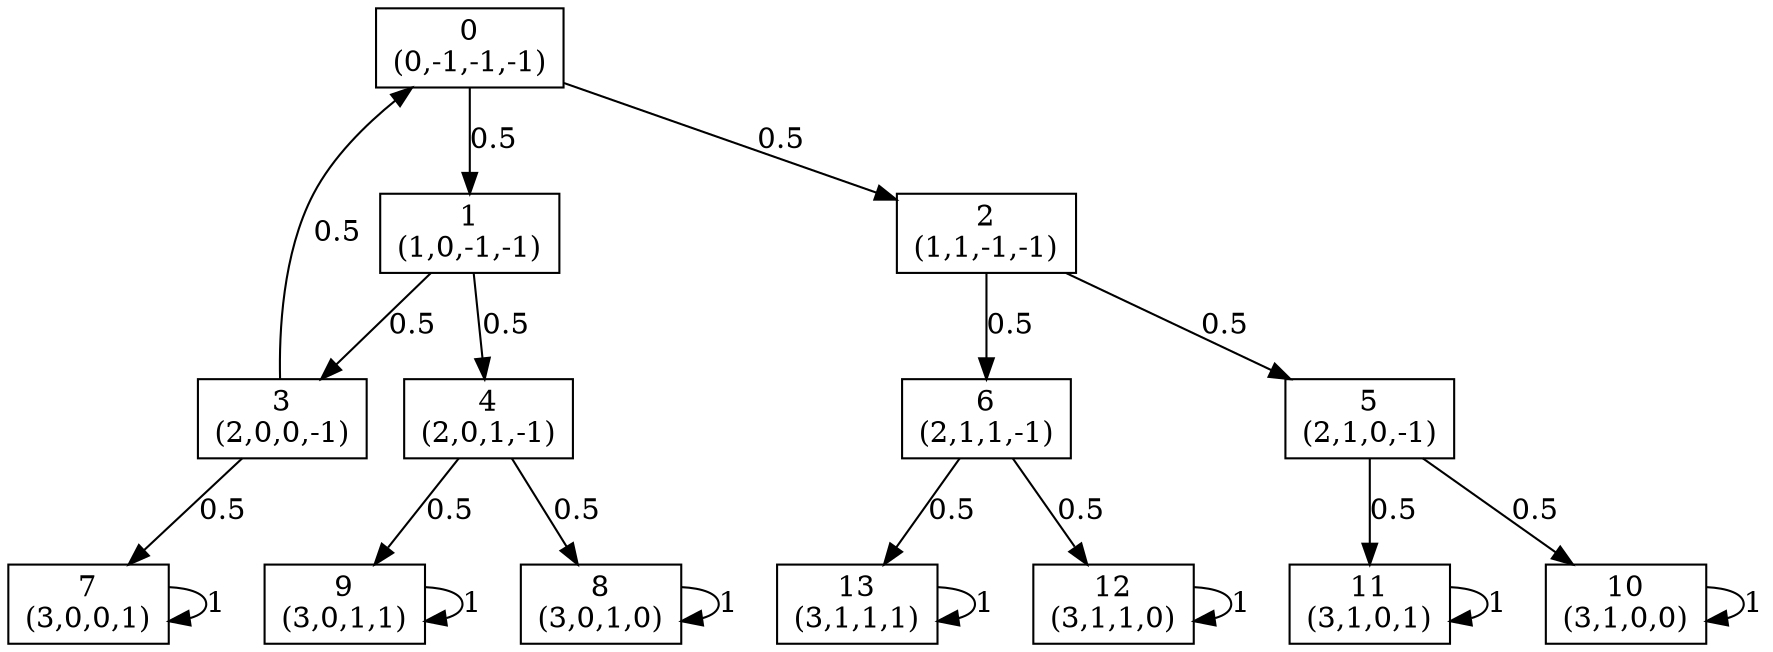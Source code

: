 digraph P {
node [shape=box];
0 -> 1 [ label="0.5" ];
0 -> 2 [ label="0.5" ];
1 -> 3 [ label="0.5" ];
1 -> 4 [ label="0.5" ];
2 -> 5 [ label="0.5" ];
2 -> 6 [ label="0.5" ];
3 -> 0 [ label="0.5" ];
3 -> 7 [ label="0.5" ];
4 -> 8 [ label="0.5" ];
4 -> 9 [ label="0.5" ];
5 -> 10 [ label="0.5" ];
5 -> 11 [ label="0.5" ];
6 -> 12 [ label="0.5" ];
6 -> 13 [ label="0.5" ];
7 -> 7 [ label="1" ];
8 -> 8 [ label="1" ];
9 -> 9 [ label="1" ];
10 -> 10 [ label="1" ];
11 -> 11 [ label="1" ];
12 -> 12 [ label="1" ];
13 -> 13 [ label="1" ];
0 [label="0\n(0,-1,-1,-1)"];
1 [label="1\n(1,0,-1,-1)"];
2 [label="2\n(1,1,-1,-1)"];
3 [label="3\n(2,0,0,-1)"];
4 [label="4\n(2,0,1,-1)"];
5 [label="5\n(2,1,0,-1)"];
6 [label="6\n(2,1,1,-1)"];
7 [label="7\n(3,0,0,1)"];
8 [label="8\n(3,0,1,0)"];
9 [label="9\n(3,0,1,1)"];
10 [label="10\n(3,1,0,0)"];
11 [label="11\n(3,1,0,1)"];
12 [label="12\n(3,1,1,0)"];
13 [label="13\n(3,1,1,1)"];
}
